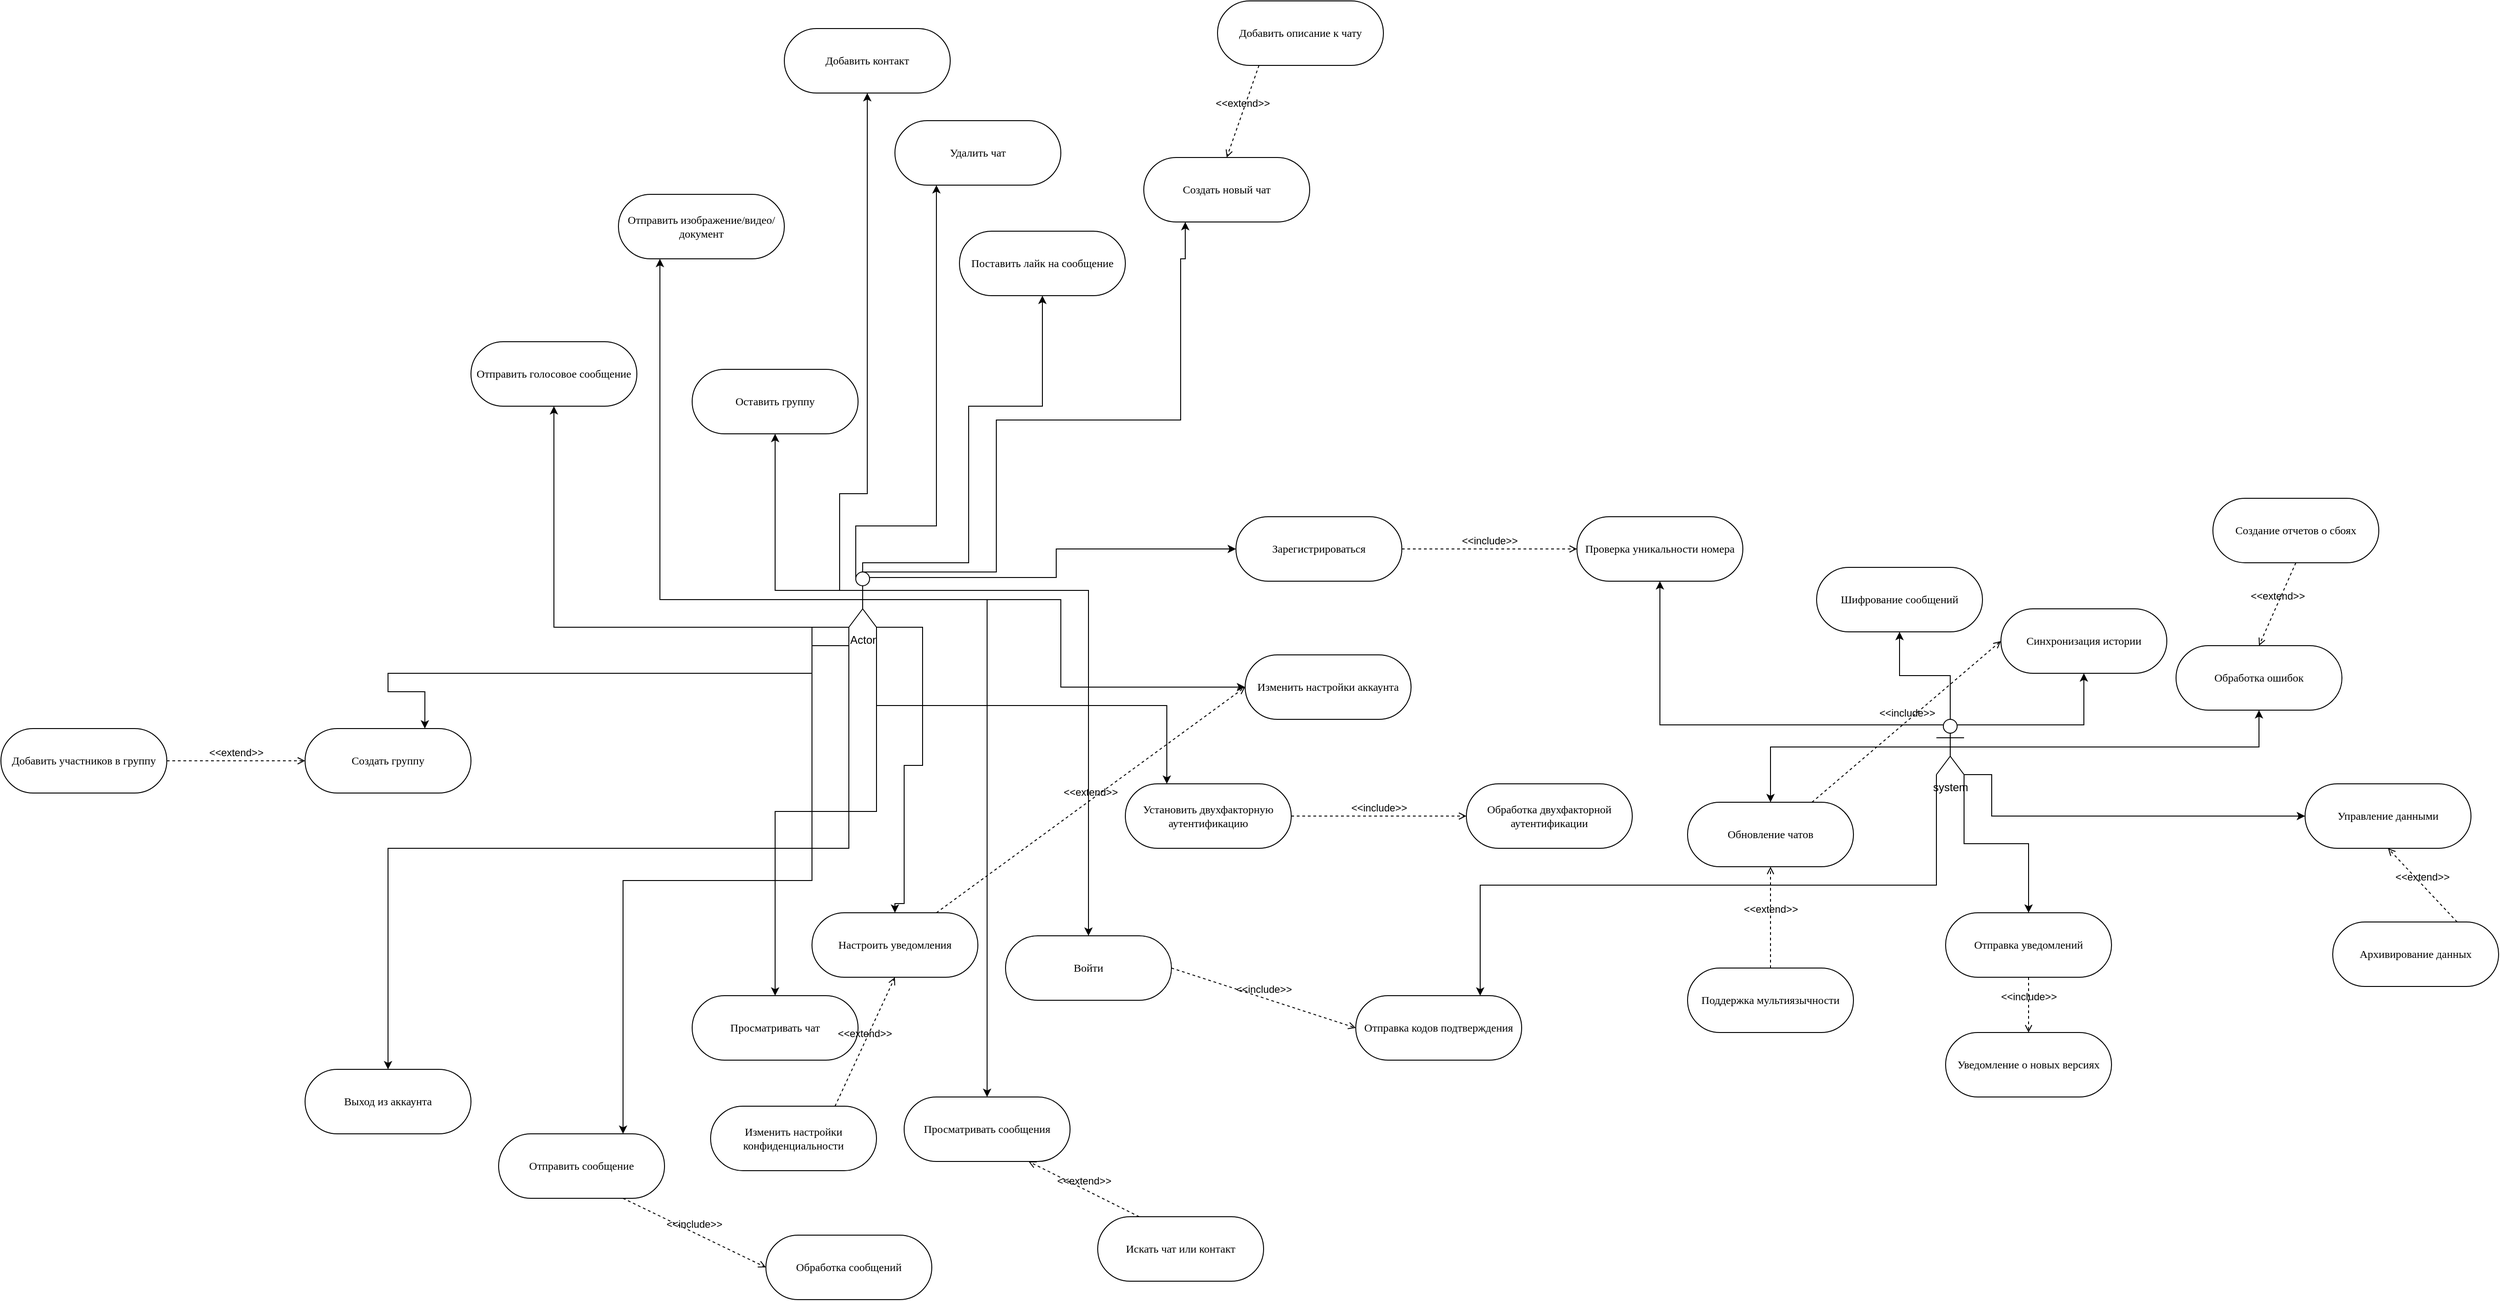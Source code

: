 <mxfile version="25.0.2">
  <diagram name="Страница — 1" id="zqJPl88ciu_RFIK0iD8W">
    <mxGraphModel dx="3131" dy="3785" grid="1" gridSize="10" guides="1" tooltips="1" connect="1" arrows="1" fold="1" page="1" pageScale="1" pageWidth="827" pageHeight="1169" math="0" shadow="0">
      <root>
        <mxCell id="0" />
        <mxCell id="1" parent="0" />
        <mxCell id="A2N4y2y5TFxQR1r7OfF5-18" style="edgeStyle=orthogonalEdgeStyle;rounded=0;orthogonalLoop=1;jettySize=auto;html=1;exitX=0.75;exitY=0.1;exitDx=0;exitDy=0;exitPerimeter=0;entryX=0;entryY=0.5;entryDx=0;entryDy=0;" edge="1" parent="1" source="A2N4y2y5TFxQR1r7OfF5-1" target="A2N4y2y5TFxQR1r7OfF5-19">
          <mxGeometry relative="1" as="geometry">
            <mxPoint x="310" y="126" as="targetPoint" />
          </mxGeometry>
        </mxCell>
        <mxCell id="A2N4y2y5TFxQR1r7OfF5-20" style="edgeStyle=orthogonalEdgeStyle;rounded=0;orthogonalLoop=1;jettySize=auto;html=1;exitX=1;exitY=0.333;exitDx=0;exitDy=0;exitPerimeter=0;entryX=0.5;entryY=0;entryDx=0;entryDy=0;" edge="1" parent="1" source="A2N4y2y5TFxQR1r7OfF5-1" target="A2N4y2y5TFxQR1r7OfF5-21">
          <mxGeometry relative="1" as="geometry">
            <mxPoint x="270" y="260" as="targetPoint" />
          </mxGeometry>
        </mxCell>
        <mxCell id="A2N4y2y5TFxQR1r7OfF5-22" style="edgeStyle=orthogonalEdgeStyle;rounded=0;orthogonalLoop=1;jettySize=auto;html=1;exitX=1;exitY=1;exitDx=0;exitDy=0;exitPerimeter=0;entryX=0.5;entryY=0;entryDx=0;entryDy=0;" edge="1" parent="1" source="A2N4y2y5TFxQR1r7OfF5-1" target="A2N4y2y5TFxQR1r7OfF5-23">
          <mxGeometry relative="1" as="geometry">
            <mxPoint x="110" y="340" as="targetPoint" />
          </mxGeometry>
        </mxCell>
        <mxCell id="A2N4y2y5TFxQR1r7OfF5-24" style="edgeStyle=orthogonalEdgeStyle;rounded=0;orthogonalLoop=1;jettySize=auto;html=1;exitX=0;exitY=1;exitDx=0;exitDy=0;exitPerimeter=0;entryX=0.75;entryY=0;entryDx=0;entryDy=0;" edge="1" parent="1" source="A2N4y2y5TFxQR1r7OfF5-1" target="A2N4y2y5TFxQR1r7OfF5-25">
          <mxGeometry relative="1" as="geometry">
            <mxPoint x="30" y="310" as="targetPoint" />
            <Array as="points">
              <mxPoint x="120" y="180" />
              <mxPoint x="120" y="455" />
              <mxPoint x="-85" y="455" />
            </Array>
          </mxGeometry>
        </mxCell>
        <mxCell id="A2N4y2y5TFxQR1r7OfF5-28" style="edgeStyle=orthogonalEdgeStyle;rounded=0;orthogonalLoop=1;jettySize=auto;html=1;exitX=0;exitY=1;exitDx=0;exitDy=0;exitPerimeter=0;entryX=0.5;entryY=1;entryDx=0;entryDy=0;" edge="1" parent="1" source="A2N4y2y5TFxQR1r7OfF5-1" target="A2N4y2y5TFxQR1r7OfF5-26">
          <mxGeometry relative="1" as="geometry">
            <Array as="points">
              <mxPoint x="-160" y="180" />
            </Array>
          </mxGeometry>
        </mxCell>
        <mxCell id="A2N4y2y5TFxQR1r7OfF5-29" style="edgeStyle=orthogonalEdgeStyle;rounded=0;orthogonalLoop=1;jettySize=auto;html=1;exitX=0.5;exitY=0.5;exitDx=0;exitDy=0;exitPerimeter=0;entryX=0.25;entryY=1;entryDx=0;entryDy=0;" edge="1" parent="1" source="A2N4y2y5TFxQR1r7OfF5-1" target="A2N4y2y5TFxQR1r7OfF5-27">
          <mxGeometry relative="1" as="geometry" />
        </mxCell>
        <mxCell id="A2N4y2y5TFxQR1r7OfF5-32" style="edgeStyle=orthogonalEdgeStyle;rounded=0;orthogonalLoop=1;jettySize=auto;html=1;exitX=0;exitY=0.333;exitDx=0;exitDy=0;exitPerimeter=0;entryX=0.5;entryY=1;entryDx=0;entryDy=0;" edge="1" parent="1" source="A2N4y2y5TFxQR1r7OfF5-1" target="A2N4y2y5TFxQR1r7OfF5-30">
          <mxGeometry relative="1" as="geometry">
            <Array as="points">
              <mxPoint x="150" y="140" />
              <mxPoint x="150" y="35" />
              <mxPoint x="180" y="35" />
            </Array>
          </mxGeometry>
        </mxCell>
        <mxCell id="A2N4y2y5TFxQR1r7OfF5-33" style="edgeStyle=orthogonalEdgeStyle;rounded=0;orthogonalLoop=1;jettySize=auto;html=1;exitX=0.5;exitY=0;exitDx=0;exitDy=0;exitPerimeter=0;entryX=0.25;entryY=1;entryDx=0;entryDy=0;" edge="1" parent="1" source="A2N4y2y5TFxQR1r7OfF5-1" target="A2N4y2y5TFxQR1r7OfF5-31">
          <mxGeometry relative="1" as="geometry">
            <Array as="points">
              <mxPoint x="320" y="120" />
              <mxPoint x="320" y="-45" />
              <mxPoint x="520" y="-45" />
              <mxPoint x="520" y="-220" />
            </Array>
          </mxGeometry>
        </mxCell>
        <mxCell id="A2N4y2y5TFxQR1r7OfF5-35" style="edgeStyle=orthogonalEdgeStyle;rounded=0;orthogonalLoop=1;jettySize=auto;html=1;exitX=0.25;exitY=0.1;exitDx=0;exitDy=0;exitPerimeter=0;entryX=0.25;entryY=1;entryDx=0;entryDy=0;" edge="1" parent="1" source="A2N4y2y5TFxQR1r7OfF5-1" target="A2N4y2y5TFxQR1r7OfF5-34">
          <mxGeometry relative="1" as="geometry">
            <Array as="points">
              <mxPoint x="168" y="70" />
              <mxPoint x="255" y="70" />
            </Array>
          </mxGeometry>
        </mxCell>
        <mxCell id="A2N4y2y5TFxQR1r7OfF5-36" style="edgeStyle=orthogonalEdgeStyle;rounded=0;orthogonalLoop=1;jettySize=auto;html=1;exitX=0;exitY=1;exitDx=0;exitDy=0;exitPerimeter=0;entryX=0.722;entryY=0;entryDx=0;entryDy=0;entryPerimeter=0;" edge="1" parent="1" source="A2N4y2y5TFxQR1r7OfF5-1" target="A2N4y2y5TFxQR1r7OfF5-37">
          <mxGeometry relative="1" as="geometry">
            <mxPoint x="-280" y="260" as="targetPoint" />
            <Array as="points">
              <mxPoint x="160" y="200" />
              <mxPoint x="120" y="200" />
              <mxPoint x="120" y="230" />
              <mxPoint x="-340" y="230" />
              <mxPoint x="-340" y="250" />
              <mxPoint x="-300" y="250" />
            </Array>
          </mxGeometry>
        </mxCell>
        <mxCell id="A2N4y2y5TFxQR1r7OfF5-38" style="edgeStyle=orthogonalEdgeStyle;rounded=0;orthogonalLoop=1;jettySize=auto;html=1;exitX=0.5;exitY=0.5;exitDx=0;exitDy=0;exitPerimeter=0;entryX=0.5;entryY=0;entryDx=0;entryDy=0;" edge="1" parent="1" source="A2N4y2y5TFxQR1r7OfF5-1" target="A2N4y2y5TFxQR1r7OfF5-39">
          <mxGeometry relative="1" as="geometry">
            <mxPoint x="280" y="280" as="targetPoint" />
            <Array as="points">
              <mxPoint x="310" y="150" />
              <mxPoint x="310" y="670" />
            </Array>
          </mxGeometry>
        </mxCell>
        <mxCell id="A2N4y2y5TFxQR1r7OfF5-40" style="edgeStyle=orthogonalEdgeStyle;rounded=0;orthogonalLoop=1;jettySize=auto;html=1;exitX=0;exitY=0.333;exitDx=0;exitDy=0;exitPerimeter=0;entryX=0.5;entryY=1;entryDx=0;entryDy=0;" edge="1" parent="1" source="A2N4y2y5TFxQR1r7OfF5-1" target="A2N4y2y5TFxQR1r7OfF5-41">
          <mxGeometry relative="1" as="geometry">
            <mxPoint x="80" y="-20" as="targetPoint" />
          </mxGeometry>
        </mxCell>
        <mxCell id="A2N4y2y5TFxQR1r7OfF5-42" style="edgeStyle=orthogonalEdgeStyle;rounded=0;orthogonalLoop=1;jettySize=auto;html=1;exitX=0.5;exitY=0;exitDx=0;exitDy=0;exitPerimeter=0;entryX=0.5;entryY=1;entryDx=0;entryDy=0;" edge="1" parent="1" source="A2N4y2y5TFxQR1r7OfF5-1" target="A2N4y2y5TFxQR1r7OfF5-43">
          <mxGeometry relative="1" as="geometry">
            <mxPoint x="370" y="-170" as="targetPoint" />
            <Array as="points">
              <mxPoint x="175" y="110" />
              <mxPoint x="290" y="110" />
              <mxPoint x="290" y="-60" />
              <mxPoint x="370" y="-60" />
            </Array>
          </mxGeometry>
        </mxCell>
        <mxCell id="A2N4y2y5TFxQR1r7OfF5-45" style="edgeStyle=orthogonalEdgeStyle;rounded=0;orthogonalLoop=1;jettySize=auto;html=1;exitX=1;exitY=1;exitDx=0;exitDy=0;exitPerimeter=0;entryX=0.5;entryY=0;entryDx=0;entryDy=0;" edge="1" parent="1" source="A2N4y2y5TFxQR1r7OfF5-1" target="A2N4y2y5TFxQR1r7OfF5-46">
          <mxGeometry relative="1" as="geometry">
            <mxPoint x="210" y="480" as="targetPoint" />
            <Array as="points">
              <mxPoint x="240" y="180" />
              <mxPoint x="240" y="330" />
              <mxPoint x="220" y="330" />
              <mxPoint x="220" y="480" />
              <mxPoint x="210" y="480" />
            </Array>
          </mxGeometry>
        </mxCell>
        <mxCell id="A2N4y2y5TFxQR1r7OfF5-47" style="edgeStyle=orthogonalEdgeStyle;rounded=0;orthogonalLoop=1;jettySize=auto;html=1;exitX=0;exitY=1;exitDx=0;exitDy=0;exitPerimeter=0;entryX=0.5;entryY=0;entryDx=0;entryDy=0;" edge="1" parent="1" source="A2N4y2y5TFxQR1r7OfF5-1" target="A2N4y2y5TFxQR1r7OfF5-48">
          <mxGeometry relative="1" as="geometry">
            <mxPoint x="-340" y="640" as="targetPoint" />
          </mxGeometry>
        </mxCell>
        <mxCell id="A2N4y2y5TFxQR1r7OfF5-58" style="edgeStyle=orthogonalEdgeStyle;rounded=0;orthogonalLoop=1;jettySize=auto;html=1;exitX=1;exitY=1;exitDx=0;exitDy=0;exitPerimeter=0;entryX=0.25;entryY=0;entryDx=0;entryDy=0;" edge="1" parent="1" source="A2N4y2y5TFxQR1r7OfF5-1" target="A2N4y2y5TFxQR1r7OfF5-59">
          <mxGeometry relative="1" as="geometry">
            <mxPoint x="500" y="350" as="targetPoint" />
          </mxGeometry>
        </mxCell>
        <mxCell id="A2N4y2y5TFxQR1r7OfF5-64" style="edgeStyle=orthogonalEdgeStyle;rounded=0;orthogonalLoop=1;jettySize=auto;html=1;exitX=0.5;exitY=0.5;exitDx=0;exitDy=0;exitPerimeter=0;entryX=0;entryY=0.5;entryDx=0;entryDy=0;" edge="1" parent="1" source="A2N4y2y5TFxQR1r7OfF5-1" target="A2N4y2y5TFxQR1r7OfF5-65">
          <mxGeometry relative="1" as="geometry">
            <mxPoint x="-671.053" y="120" as="targetPoint" />
          </mxGeometry>
        </mxCell>
        <mxCell id="A2N4y2y5TFxQR1r7OfF5-1" value="Actor" style="shape=umlActor;verticalLabelPosition=bottom;verticalAlign=top;html=1;outlineConnect=0;" vertex="1" parent="1">
          <mxGeometry x="160" y="120" width="30" height="60" as="geometry" />
        </mxCell>
        <mxCell id="A2N4y2y5TFxQR1r7OfF5-19" value="Зарегистрироваться" style="rounded=1;whiteSpace=wrap;html=1;shadow=0;comic=0;labelBackgroundColor=none;strokeWidth=1;fontFamily=Verdana;fontSize=12;align=center;arcSize=50;" vertex="1" parent="1">
          <mxGeometry x="580" y="60" width="180" height="70" as="geometry" />
        </mxCell>
        <mxCell id="A2N4y2y5TFxQR1r7OfF5-21" value="Войти" style="rounded=1;whiteSpace=wrap;html=1;shadow=0;comic=0;labelBackgroundColor=none;strokeWidth=1;fontFamily=Verdana;fontSize=12;align=center;arcSize=50;" vertex="1" parent="1">
          <mxGeometry x="330" y="515" width="180" height="70" as="geometry" />
        </mxCell>
        <mxCell id="A2N4y2y5TFxQR1r7OfF5-23" value="Просматривать чат" style="rounded=1;whiteSpace=wrap;html=1;shadow=0;comic=0;labelBackgroundColor=none;strokeWidth=1;fontFamily=Verdana;fontSize=12;align=center;arcSize=50;" vertex="1" parent="1">
          <mxGeometry x="-10" y="580" width="180" height="70" as="geometry" />
        </mxCell>
        <mxCell id="A2N4y2y5TFxQR1r7OfF5-25" value="Отправить сообщение" style="rounded=1;whiteSpace=wrap;html=1;shadow=0;comic=0;labelBackgroundColor=none;strokeWidth=1;fontFamily=Verdana;fontSize=12;align=center;arcSize=50;" vertex="1" parent="1">
          <mxGeometry x="-220" y="730" width="180" height="70" as="geometry" />
        </mxCell>
        <mxCell id="A2N4y2y5TFxQR1r7OfF5-26" value="Отправить голосовое сообщение" style="rounded=1;whiteSpace=wrap;html=1;shadow=0;comic=0;labelBackgroundColor=none;strokeWidth=1;fontFamily=Verdana;fontSize=12;align=center;arcSize=50;" vertex="1" parent="1">
          <mxGeometry x="-250" y="-130" width="180" height="70" as="geometry" />
        </mxCell>
        <mxCell id="A2N4y2y5TFxQR1r7OfF5-27" value="Отправить изображение/видео/документ" style="rounded=1;whiteSpace=wrap;html=1;shadow=0;comic=0;labelBackgroundColor=none;strokeWidth=1;fontFamily=Verdana;fontSize=12;align=center;arcSize=50;" vertex="1" parent="1">
          <mxGeometry x="-90" y="-290" width="180" height="70" as="geometry" />
        </mxCell>
        <mxCell id="A2N4y2y5TFxQR1r7OfF5-30" value="Добавить контакт" style="rounded=1;whiteSpace=wrap;html=1;shadow=0;comic=0;labelBackgroundColor=none;strokeWidth=1;fontFamily=Verdana;fontSize=12;align=center;arcSize=50;" vertex="1" parent="1">
          <mxGeometry x="90" y="-470" width="180" height="70" as="geometry" />
        </mxCell>
        <mxCell id="A2N4y2y5TFxQR1r7OfF5-31" value="Создать новый чат" style="rounded=1;whiteSpace=wrap;html=1;shadow=0;comic=0;labelBackgroundColor=none;strokeWidth=1;fontFamily=Verdana;fontSize=12;align=center;arcSize=50;" vertex="1" parent="1">
          <mxGeometry x="480" y="-330" width="180" height="70" as="geometry" />
        </mxCell>
        <mxCell id="A2N4y2y5TFxQR1r7OfF5-34" value="Удалить чат" style="rounded=1;whiteSpace=wrap;html=1;shadow=0;comic=0;labelBackgroundColor=none;strokeWidth=1;fontFamily=Verdana;fontSize=12;align=center;arcSize=50;" vertex="1" parent="1">
          <mxGeometry x="210" y="-370" width="180" height="70" as="geometry" />
        </mxCell>
        <mxCell id="A2N4y2y5TFxQR1r7OfF5-37" value="Создать группу" style="rounded=1;whiteSpace=wrap;html=1;shadow=0;comic=0;labelBackgroundColor=none;strokeWidth=1;fontFamily=Verdana;fontSize=12;align=center;arcSize=50;" vertex="1" parent="1">
          <mxGeometry x="-430" y="290" width="180" height="70" as="geometry" />
        </mxCell>
        <mxCell id="A2N4y2y5TFxQR1r7OfF5-39" value="Просматривать сообщения" style="rounded=1;whiteSpace=wrap;html=1;shadow=0;comic=0;labelBackgroundColor=none;strokeWidth=1;fontFamily=Verdana;fontSize=12;align=center;arcSize=50;" vertex="1" parent="1">
          <mxGeometry x="220" y="690" width="180" height="70" as="geometry" />
        </mxCell>
        <mxCell id="A2N4y2y5TFxQR1r7OfF5-41" value="Оставить группу" style="rounded=1;whiteSpace=wrap;html=1;shadow=0;comic=0;labelBackgroundColor=none;strokeWidth=1;fontFamily=Verdana;fontSize=12;align=center;arcSize=50;" vertex="1" parent="1">
          <mxGeometry x="-10" y="-100" width="180" height="70" as="geometry" />
        </mxCell>
        <mxCell id="A2N4y2y5TFxQR1r7OfF5-43" value="Поставить лайк на сообщение" style="rounded=1;whiteSpace=wrap;html=1;shadow=0;comic=0;labelBackgroundColor=none;strokeWidth=1;fontFamily=Verdana;fontSize=12;align=center;arcSize=50;" vertex="1" parent="1">
          <mxGeometry x="280" y="-250" width="180" height="70" as="geometry" />
        </mxCell>
        <mxCell id="A2N4y2y5TFxQR1r7OfF5-46" value="Настроить уведомления" style="rounded=1;whiteSpace=wrap;html=1;shadow=0;comic=0;labelBackgroundColor=none;strokeWidth=1;fontFamily=Verdana;fontSize=12;align=center;arcSize=50;" vertex="1" parent="1">
          <mxGeometry x="120" y="490" width="180" height="70" as="geometry" />
        </mxCell>
        <mxCell id="A2N4y2y5TFxQR1r7OfF5-48" value="Выход из аккаунта" style="rounded=1;whiteSpace=wrap;html=1;shadow=0;comic=0;labelBackgroundColor=none;strokeWidth=1;fontFamily=Verdana;fontSize=12;align=center;arcSize=50;" vertex="1" parent="1">
          <mxGeometry x="-430" y="660" width="180" height="70" as="geometry" />
        </mxCell>
        <mxCell id="A2N4y2y5TFxQR1r7OfF5-50" value="&amp;lt;&amp;lt;include&amp;gt;&amp;gt;" style="html=1;verticalAlign=bottom;labelBackgroundColor=none;endArrow=open;endFill=0;dashed=1;rounded=0;exitX=1;exitY=0.5;exitDx=0;exitDy=0;entryX=0;entryY=0.5;entryDx=0;entryDy=0;" edge="1" parent="1" source="A2N4y2y5TFxQR1r7OfF5-19" target="A2N4y2y5TFxQR1r7OfF5-53">
          <mxGeometry width="160" relative="1" as="geometry">
            <mxPoint x="790" y="94.47" as="sourcePoint" />
            <mxPoint x="950" y="94.47" as="targetPoint" />
          </mxGeometry>
        </mxCell>
        <mxCell id="A2N4y2y5TFxQR1r7OfF5-53" value="Проверка уникальности номера" style="rounded=1;whiteSpace=wrap;html=1;shadow=0;comic=0;labelBackgroundColor=none;strokeWidth=1;fontFamily=Verdana;fontSize=12;align=center;arcSize=50;" vertex="1" parent="1">
          <mxGeometry x="950" y="60" width="180" height="70" as="geometry" />
        </mxCell>
        <mxCell id="A2N4y2y5TFxQR1r7OfF5-54" value="&amp;lt;&amp;lt;include&amp;gt;&amp;gt;" style="html=1;verticalAlign=bottom;labelBackgroundColor=none;endArrow=open;endFill=0;dashed=1;rounded=0;exitX=1;exitY=0.5;exitDx=0;exitDy=0;entryX=0;entryY=0.5;entryDx=0;entryDy=0;" edge="1" parent="1" source="A2N4y2y5TFxQR1r7OfF5-21" target="A2N4y2y5TFxQR1r7OfF5-55">
          <mxGeometry width="160" relative="1" as="geometry">
            <mxPoint x="530" y="600" as="sourcePoint" />
            <mxPoint x="690" y="600" as="targetPoint" />
          </mxGeometry>
        </mxCell>
        <mxCell id="A2N4y2y5TFxQR1r7OfF5-55" value="Отправка кодов подтверждения" style="rounded=1;whiteSpace=wrap;html=1;shadow=0;comic=0;labelBackgroundColor=none;strokeWidth=1;fontFamily=Verdana;fontSize=12;align=center;arcSize=50;" vertex="1" parent="1">
          <mxGeometry x="710" y="580" width="180" height="70" as="geometry" />
        </mxCell>
        <mxCell id="A2N4y2y5TFxQR1r7OfF5-56" value="&amp;lt;&amp;lt;include&amp;gt;&amp;gt;" style="html=1;verticalAlign=bottom;labelBackgroundColor=none;endArrow=open;endFill=0;dashed=1;rounded=0;exitX=0.75;exitY=1;exitDx=0;exitDy=0;entryX=0;entryY=0.5;entryDx=0;entryDy=0;" edge="1" parent="1" source="A2N4y2y5TFxQR1r7OfF5-25" target="A2N4y2y5TFxQR1r7OfF5-57">
          <mxGeometry width="160" relative="1" as="geometry">
            <mxPoint x="-100" y="860" as="sourcePoint" />
            <mxPoint x="60" y="860" as="targetPoint" />
          </mxGeometry>
        </mxCell>
        <mxCell id="A2N4y2y5TFxQR1r7OfF5-57" value="Обработка сообщений" style="rounded=1;whiteSpace=wrap;html=1;shadow=0;comic=0;labelBackgroundColor=none;strokeWidth=1;fontFamily=Verdana;fontSize=12;align=center;arcSize=50;" vertex="1" parent="1">
          <mxGeometry x="70" y="840" width="180" height="70" as="geometry" />
        </mxCell>
        <mxCell id="A2N4y2y5TFxQR1r7OfF5-59" value="Установить двухфакторную аутентификацию" style="rounded=1;whiteSpace=wrap;html=1;shadow=0;comic=0;labelBackgroundColor=none;strokeWidth=1;fontFamily=Verdana;fontSize=12;align=center;arcSize=50;" vertex="1" parent="1">
          <mxGeometry x="460" y="350" width="180" height="70" as="geometry" />
        </mxCell>
        <mxCell id="A2N4y2y5TFxQR1r7OfF5-60" value="&amp;lt;&amp;lt;include&amp;gt;&amp;gt;" style="html=1;verticalAlign=bottom;labelBackgroundColor=none;endArrow=open;endFill=0;dashed=1;rounded=0;exitX=1;exitY=0.5;exitDx=0;exitDy=0;entryX=0;entryY=0.5;entryDx=0;entryDy=0;" edge="1" parent="1" source="A2N4y2y5TFxQR1r7OfF5-59" target="A2N4y2y5TFxQR1r7OfF5-61">
          <mxGeometry width="160" relative="1" as="geometry">
            <mxPoint x="660" y="384.47" as="sourcePoint" />
            <mxPoint x="820" y="384.47" as="targetPoint" />
          </mxGeometry>
        </mxCell>
        <mxCell id="A2N4y2y5TFxQR1r7OfF5-61" value=" Обработка двухфакторной аутентификации" style="rounded=1;whiteSpace=wrap;html=1;shadow=0;comic=0;labelBackgroundColor=none;strokeWidth=1;fontFamily=Verdana;fontSize=12;align=center;arcSize=50;" vertex="1" parent="1">
          <mxGeometry x="830" y="350" width="180" height="70" as="geometry" />
        </mxCell>
        <mxCell id="A2N4y2y5TFxQR1r7OfF5-62" value="Добавить участников в группу" style="rounded=1;whiteSpace=wrap;html=1;shadow=0;comic=0;labelBackgroundColor=none;strokeWidth=1;fontFamily=Verdana;fontSize=12;align=center;arcSize=50;" vertex="1" parent="1">
          <mxGeometry x="-760" y="290" width="180" height="70" as="geometry" />
        </mxCell>
        <mxCell id="A2N4y2y5TFxQR1r7OfF5-63" value="&amp;lt;&amp;lt;extend&amp;gt;&amp;gt;" style="html=1;verticalAlign=bottom;labelBackgroundColor=none;endArrow=open;endFill=0;dashed=1;rounded=0;exitX=1;exitY=0.5;exitDx=0;exitDy=0;entryX=0;entryY=0.5;entryDx=0;entryDy=0;" edge="1" parent="1" source="A2N4y2y5TFxQR1r7OfF5-62" target="A2N4y2y5TFxQR1r7OfF5-37">
          <mxGeometry width="160" relative="1" as="geometry">
            <mxPoint x="-570" y="370" as="sourcePoint" />
            <mxPoint x="-410" y="370" as="targetPoint" />
          </mxGeometry>
        </mxCell>
        <mxCell id="A2N4y2y5TFxQR1r7OfF5-65" value="Изменить настройки аккаунта" style="rounded=1;whiteSpace=wrap;html=1;shadow=0;comic=0;labelBackgroundColor=none;strokeWidth=1;fontFamily=Verdana;fontSize=12;align=center;arcSize=50;" vertex="1" parent="1">
          <mxGeometry x="590" y="210" width="180" height="70" as="geometry" />
        </mxCell>
        <mxCell id="A2N4y2y5TFxQR1r7OfF5-66" value="&amp;lt;&amp;lt;extend&amp;gt;&amp;gt;" style="html=1;verticalAlign=bottom;labelBackgroundColor=none;endArrow=open;endFill=0;dashed=1;rounded=0;exitX=0.75;exitY=0;exitDx=0;exitDy=0;entryX=0;entryY=0.5;entryDx=0;entryDy=0;" edge="1" parent="1" source="A2N4y2y5TFxQR1r7OfF5-46" target="A2N4y2y5TFxQR1r7OfF5-65">
          <mxGeometry width="160" relative="1" as="geometry">
            <mxPoint x="254" y="400" as="sourcePoint" />
            <mxPoint x="414" y="400" as="targetPoint" />
          </mxGeometry>
        </mxCell>
        <mxCell id="A2N4y2y5TFxQR1r7OfF5-67" value="Искать чат или контакт" style="rounded=1;whiteSpace=wrap;html=1;shadow=0;comic=0;labelBackgroundColor=none;strokeWidth=1;fontFamily=Verdana;fontSize=12;align=center;arcSize=50;" vertex="1" parent="1">
          <mxGeometry x="430" y="820" width="180" height="70" as="geometry" />
        </mxCell>
        <mxCell id="A2N4y2y5TFxQR1r7OfF5-68" value="&amp;lt;&amp;lt;extend&amp;gt;&amp;gt;" style="html=1;verticalAlign=bottom;labelBackgroundColor=none;endArrow=open;endFill=0;dashed=1;rounded=0;exitX=0.25;exitY=0;exitDx=0;exitDy=0;entryX=0.75;entryY=1;entryDx=0;entryDy=0;" edge="1" parent="1" source="A2N4y2y5TFxQR1r7OfF5-67" target="A2N4y2y5TFxQR1r7OfF5-39">
          <mxGeometry width="160" relative="1" as="geometry">
            <mxPoint x="340" y="660" as="sourcePoint" />
            <mxPoint x="500" y="660" as="targetPoint" />
          </mxGeometry>
        </mxCell>
        <mxCell id="A2N4y2y5TFxQR1r7OfF5-69" value="Добавить описание к чату" style="rounded=1;whiteSpace=wrap;html=1;shadow=0;comic=0;labelBackgroundColor=none;strokeWidth=1;fontFamily=Verdana;fontSize=12;align=center;arcSize=50;" vertex="1" parent="1">
          <mxGeometry x="560" y="-500" width="180" height="70" as="geometry" />
        </mxCell>
        <mxCell id="A2N4y2y5TFxQR1r7OfF5-70" value="&amp;lt;&amp;lt;extend&amp;gt;&amp;gt;" style="html=1;verticalAlign=bottom;labelBackgroundColor=none;endArrow=open;endFill=0;dashed=1;rounded=0;exitX=0.25;exitY=1;exitDx=0;exitDy=0;entryX=0.5;entryY=0;entryDx=0;entryDy=0;" edge="1" parent="1" source="A2N4y2y5TFxQR1r7OfF5-69" target="A2N4y2y5TFxQR1r7OfF5-31">
          <mxGeometry width="160" relative="1" as="geometry">
            <mxPoint x="630" y="-310" as="sourcePoint" />
            <mxPoint x="790" y="-310" as="targetPoint" />
          </mxGeometry>
        </mxCell>
        <mxCell id="A2N4y2y5TFxQR1r7OfF5-71" value="Изменить настройки конфиденциальности" style="rounded=1;whiteSpace=wrap;html=1;shadow=0;comic=0;labelBackgroundColor=none;strokeWidth=1;fontFamily=Verdana;fontSize=12;align=center;arcSize=50;" vertex="1" parent="1">
          <mxGeometry x="10" y="700" width="180" height="70" as="geometry" />
        </mxCell>
        <mxCell id="A2N4y2y5TFxQR1r7OfF5-72" value="&amp;lt;&amp;lt;extend&amp;gt;&amp;gt;" style="html=1;verticalAlign=bottom;labelBackgroundColor=none;endArrow=open;endFill=0;dashed=1;rounded=0;exitX=0.75;exitY=0;exitDx=0;exitDy=0;entryX=0.5;entryY=1;entryDx=0;entryDy=0;" edge="1" parent="1" source="A2N4y2y5TFxQR1r7OfF5-71" target="A2N4y2y5TFxQR1r7OfF5-46">
          <mxGeometry width="160" relative="1" as="geometry">
            <mxPoint x="250" y="540" as="sourcePoint" />
            <mxPoint x="410" y="540" as="targetPoint" />
          </mxGeometry>
        </mxCell>
        <mxCell id="A2N4y2y5TFxQR1r7OfF5-76" style="edgeStyle=orthogonalEdgeStyle;rounded=0;orthogonalLoop=1;jettySize=auto;html=1;exitX=0.25;exitY=0.1;exitDx=0;exitDy=0;exitPerimeter=0;entryX=0.5;entryY=1;entryDx=0;entryDy=0;" edge="1" parent="1" source="A2N4y2y5TFxQR1r7OfF5-73" target="A2N4y2y5TFxQR1r7OfF5-53">
          <mxGeometry relative="1" as="geometry">
            <mxPoint x="870" y="230" as="targetPoint" />
            <Array as="points">
              <mxPoint x="1040" y="286" />
            </Array>
          </mxGeometry>
        </mxCell>
        <mxCell id="A2N4y2y5TFxQR1r7OfF5-77" style="edgeStyle=orthogonalEdgeStyle;rounded=0;orthogonalLoop=1;jettySize=auto;html=1;exitX=0;exitY=1;exitDx=0;exitDy=0;exitPerimeter=0;entryX=0.75;entryY=0;entryDx=0;entryDy=0;" edge="1" parent="1" source="A2N4y2y5TFxQR1r7OfF5-73" target="A2N4y2y5TFxQR1r7OfF5-55">
          <mxGeometry relative="1" as="geometry" />
        </mxCell>
        <mxCell id="A2N4y2y5TFxQR1r7OfF5-78" style="edgeStyle=orthogonalEdgeStyle;rounded=0;orthogonalLoop=1;jettySize=auto;html=1;exitX=0.5;exitY=0.5;exitDx=0;exitDy=0;exitPerimeter=0;entryX=0.5;entryY=0;entryDx=0;entryDy=0;" edge="1" parent="1" source="A2N4y2y5TFxQR1r7OfF5-73" target="A2N4y2y5TFxQR1r7OfF5-79">
          <mxGeometry relative="1" as="geometry">
            <mxPoint x="1160" y="370" as="targetPoint" />
          </mxGeometry>
        </mxCell>
        <mxCell id="A2N4y2y5TFxQR1r7OfF5-80" style="edgeStyle=orthogonalEdgeStyle;rounded=0;orthogonalLoop=1;jettySize=auto;html=1;exitX=1;exitY=1;exitDx=0;exitDy=0;exitPerimeter=0;entryX=0.5;entryY=0;entryDx=0;entryDy=0;entryPerimeter=0;" edge="1" parent="1" source="A2N4y2y5TFxQR1r7OfF5-73" target="A2N4y2y5TFxQR1r7OfF5-81">
          <mxGeometry relative="1" as="geometry">
            <mxPoint x="1440" y="490" as="targetPoint" />
          </mxGeometry>
        </mxCell>
        <mxCell id="A2N4y2y5TFxQR1r7OfF5-83" style="edgeStyle=orthogonalEdgeStyle;rounded=0;orthogonalLoop=1;jettySize=auto;html=1;exitX=0.5;exitY=0;exitDx=0;exitDy=0;exitPerimeter=0;entryX=0.5;entryY=1;entryDx=0;entryDy=0;" edge="1" parent="1" source="A2N4y2y5TFxQR1r7OfF5-73" target="A2N4y2y5TFxQR1r7OfF5-82">
          <mxGeometry relative="1" as="geometry" />
        </mxCell>
        <mxCell id="A2N4y2y5TFxQR1r7OfF5-84" style="edgeStyle=orthogonalEdgeStyle;rounded=0;orthogonalLoop=1;jettySize=auto;html=1;exitX=0.75;exitY=0.1;exitDx=0;exitDy=0;exitPerimeter=0;entryX=0.5;entryY=1;entryDx=0;entryDy=0;" edge="1" parent="1" source="A2N4y2y5TFxQR1r7OfF5-73" target="A2N4y2y5TFxQR1r7OfF5-85">
          <mxGeometry relative="1" as="geometry">
            <mxPoint x="1490" y="240" as="targetPoint" />
          </mxGeometry>
        </mxCell>
        <mxCell id="A2N4y2y5TFxQR1r7OfF5-87" style="edgeStyle=orthogonalEdgeStyle;rounded=0;orthogonalLoop=1;jettySize=auto;html=1;exitX=1;exitY=1;exitDx=0;exitDy=0;exitPerimeter=0;entryX=0;entryY=0.5;entryDx=0;entryDy=0;" edge="1" parent="1" source="A2N4y2y5TFxQR1r7OfF5-73" target="A2N4y2y5TFxQR1r7OfF5-86">
          <mxGeometry relative="1" as="geometry">
            <Array as="points">
              <mxPoint x="1400" y="340" />
              <mxPoint x="1400" y="385" />
            </Array>
          </mxGeometry>
        </mxCell>
        <mxCell id="A2N4y2y5TFxQR1r7OfF5-88" style="edgeStyle=orthogonalEdgeStyle;rounded=0;orthogonalLoop=1;jettySize=auto;html=1;exitX=0.5;exitY=0.5;exitDx=0;exitDy=0;exitPerimeter=0;entryX=0.5;entryY=1;entryDx=0;entryDy=0;" edge="1" parent="1" source="A2N4y2y5TFxQR1r7OfF5-73" target="A2N4y2y5TFxQR1r7OfF5-89">
          <mxGeometry relative="1" as="geometry">
            <mxPoint x="1690" y="270" as="targetPoint" />
          </mxGeometry>
        </mxCell>
        <mxCell id="A2N4y2y5TFxQR1r7OfF5-73" value="system" style="shape=umlActor;verticalLabelPosition=bottom;verticalAlign=top;html=1;" vertex="1" parent="1">
          <mxGeometry x="1340" y="280" width="30" height="60" as="geometry" />
        </mxCell>
        <mxCell id="A2N4y2y5TFxQR1r7OfF5-79" value="Обновление чатов" style="rounded=1;whiteSpace=wrap;html=1;shadow=0;comic=0;labelBackgroundColor=none;strokeWidth=1;fontFamily=Verdana;fontSize=12;align=center;arcSize=50;" vertex="1" parent="1">
          <mxGeometry x="1070" y="370" width="180" height="70" as="geometry" />
        </mxCell>
        <mxCell id="A2N4y2y5TFxQR1r7OfF5-81" value="Отправка уведомлений" style="rounded=1;whiteSpace=wrap;html=1;shadow=0;comic=0;labelBackgroundColor=none;strokeWidth=1;fontFamily=Verdana;fontSize=12;align=center;arcSize=50;" vertex="1" parent="1">
          <mxGeometry x="1350" y="490" width="180" height="70" as="geometry" />
        </mxCell>
        <mxCell id="A2N4y2y5TFxQR1r7OfF5-82" value="Шифрование сообщений" style="rounded=1;whiteSpace=wrap;html=1;shadow=0;comic=0;labelBackgroundColor=none;strokeWidth=1;fontFamily=Verdana;fontSize=12;align=center;arcSize=50;" vertex="1" parent="1">
          <mxGeometry x="1210" y="115" width="180" height="70" as="geometry" />
        </mxCell>
        <mxCell id="A2N4y2y5TFxQR1r7OfF5-85" value="Синхронизация истории" style="rounded=1;whiteSpace=wrap;html=1;shadow=0;comic=0;labelBackgroundColor=none;strokeWidth=1;fontFamily=Verdana;fontSize=12;align=center;arcSize=50;" vertex="1" parent="1">
          <mxGeometry x="1410" y="160" width="180" height="70" as="geometry" />
        </mxCell>
        <mxCell id="A2N4y2y5TFxQR1r7OfF5-86" value="Управление данными" style="rounded=1;whiteSpace=wrap;html=1;shadow=0;comic=0;labelBackgroundColor=none;strokeWidth=1;fontFamily=Verdana;fontSize=12;align=center;arcSize=50;" vertex="1" parent="1">
          <mxGeometry x="1740" y="350" width="180" height="70" as="geometry" />
        </mxCell>
        <mxCell id="A2N4y2y5TFxQR1r7OfF5-89" value="Обработка ошибок" style="rounded=1;whiteSpace=wrap;html=1;shadow=0;comic=0;labelBackgroundColor=none;strokeWidth=1;fontFamily=Verdana;fontSize=12;align=center;arcSize=50;" vertex="1" parent="1">
          <mxGeometry x="1600" y="200" width="180" height="70" as="geometry" />
        </mxCell>
        <mxCell id="A2N4y2y5TFxQR1r7OfF5-90" value="&amp;lt;&amp;lt;include&amp;gt;&amp;gt;" style="html=1;verticalAlign=bottom;labelBackgroundColor=none;endArrow=open;endFill=0;dashed=1;rounded=0;exitX=0.75;exitY=0;exitDx=0;exitDy=0;entryX=0;entryY=0.5;entryDx=0;entryDy=0;" edge="1" parent="1" source="A2N4y2y5TFxQR1r7OfF5-79" target="A2N4y2y5TFxQR1r7OfF5-85">
          <mxGeometry width="160" relative="1" as="geometry">
            <mxPoint x="1210" y="270" as="sourcePoint" />
            <mxPoint x="1370" y="270" as="targetPoint" />
          </mxGeometry>
        </mxCell>
        <mxCell id="A2N4y2y5TFxQR1r7OfF5-91" value="Уведомление о новых версиях" style="rounded=1;whiteSpace=wrap;html=1;shadow=0;comic=0;labelBackgroundColor=none;strokeWidth=1;fontFamily=Verdana;fontSize=12;align=center;arcSize=50;" vertex="1" parent="1">
          <mxGeometry x="1350" y="620" width="180" height="70" as="geometry" />
        </mxCell>
        <mxCell id="A2N4y2y5TFxQR1r7OfF5-92" value="&amp;lt;&amp;lt;include&amp;gt;&amp;gt;" style="html=1;verticalAlign=bottom;labelBackgroundColor=none;endArrow=open;endFill=0;dashed=1;rounded=0;exitX=0.5;exitY=1;exitDx=0;exitDy=0;" edge="1" parent="1" source="A2N4y2y5TFxQR1r7OfF5-81" target="A2N4y2y5TFxQR1r7OfF5-91">
          <mxGeometry width="160" relative="1" as="geometry">
            <mxPoint x="1230" y="400" as="sourcePoint" />
            <mxPoint x="1390" y="400" as="targetPoint" />
          </mxGeometry>
        </mxCell>
        <mxCell id="A2N4y2y5TFxQR1r7OfF5-93" value="Архивирование данных" style="rounded=1;whiteSpace=wrap;html=1;shadow=0;comic=0;labelBackgroundColor=none;strokeWidth=1;fontFamily=Verdana;fontSize=12;align=center;arcSize=50;" vertex="1" parent="1">
          <mxGeometry x="1770" y="500" width="180" height="70" as="geometry" />
        </mxCell>
        <mxCell id="A2N4y2y5TFxQR1r7OfF5-94" value="&amp;lt;&amp;lt;extend&amp;gt;&amp;gt;" style="html=1;verticalAlign=bottom;labelBackgroundColor=none;endArrow=open;endFill=0;dashed=1;rounded=0;exitX=0.75;exitY=0;exitDx=0;exitDy=0;entryX=0.5;entryY=1;entryDx=0;entryDy=0;" edge="1" parent="1" source="A2N4y2y5TFxQR1r7OfF5-93" target="A2N4y2y5TFxQR1r7OfF5-86">
          <mxGeometry width="160" relative="1" as="geometry">
            <mxPoint x="1810" y="400" as="sourcePoint" />
            <mxPoint x="1970" y="400" as="targetPoint" />
          </mxGeometry>
        </mxCell>
        <mxCell id="A2N4y2y5TFxQR1r7OfF5-95" value="Поддержка мультиязычности" style="rounded=1;whiteSpace=wrap;html=1;shadow=0;comic=0;labelBackgroundColor=none;strokeWidth=1;fontFamily=Verdana;fontSize=12;align=center;arcSize=50;" vertex="1" parent="1">
          <mxGeometry x="1070" y="550" width="180" height="70" as="geometry" />
        </mxCell>
        <mxCell id="A2N4y2y5TFxQR1r7OfF5-96" value="&amp;lt;&amp;lt;extend&amp;gt;&amp;gt;" style="html=1;verticalAlign=bottom;labelBackgroundColor=none;endArrow=open;endFill=0;dashed=1;rounded=0;exitX=0.5;exitY=0;exitDx=0;exitDy=0;entryX=0.5;entryY=1;entryDx=0;entryDy=0;" edge="1" parent="1" source="A2N4y2y5TFxQR1r7OfF5-95" target="A2N4y2y5TFxQR1r7OfF5-79">
          <mxGeometry width="160" relative="1" as="geometry">
            <mxPoint x="1190" y="400" as="sourcePoint" />
            <mxPoint x="1350" y="400" as="targetPoint" />
          </mxGeometry>
        </mxCell>
        <mxCell id="A2N4y2y5TFxQR1r7OfF5-97" value="Создание отчетов о сбоях" style="rounded=1;whiteSpace=wrap;html=1;shadow=0;comic=0;labelBackgroundColor=none;strokeWidth=1;fontFamily=Verdana;fontSize=12;align=center;arcSize=50;" vertex="1" parent="1">
          <mxGeometry x="1640" y="40" width="180" height="70" as="geometry" />
        </mxCell>
        <mxCell id="A2N4y2y5TFxQR1r7OfF5-98" value="&amp;lt;&amp;lt;extend&amp;gt;&amp;gt;" style="html=1;verticalAlign=bottom;labelBackgroundColor=none;endArrow=open;endFill=0;dashed=1;rounded=0;exitX=0.5;exitY=1;exitDx=0;exitDy=0;entryX=0.5;entryY=0;entryDx=0;entryDy=0;" edge="1" parent="1" source="A2N4y2y5TFxQR1r7OfF5-97" target="A2N4y2y5TFxQR1r7OfF5-89">
          <mxGeometry width="160" relative="1" as="geometry">
            <mxPoint x="1720" y="240" as="sourcePoint" />
            <mxPoint x="1880" y="240" as="targetPoint" />
          </mxGeometry>
        </mxCell>
      </root>
    </mxGraphModel>
  </diagram>
</mxfile>
